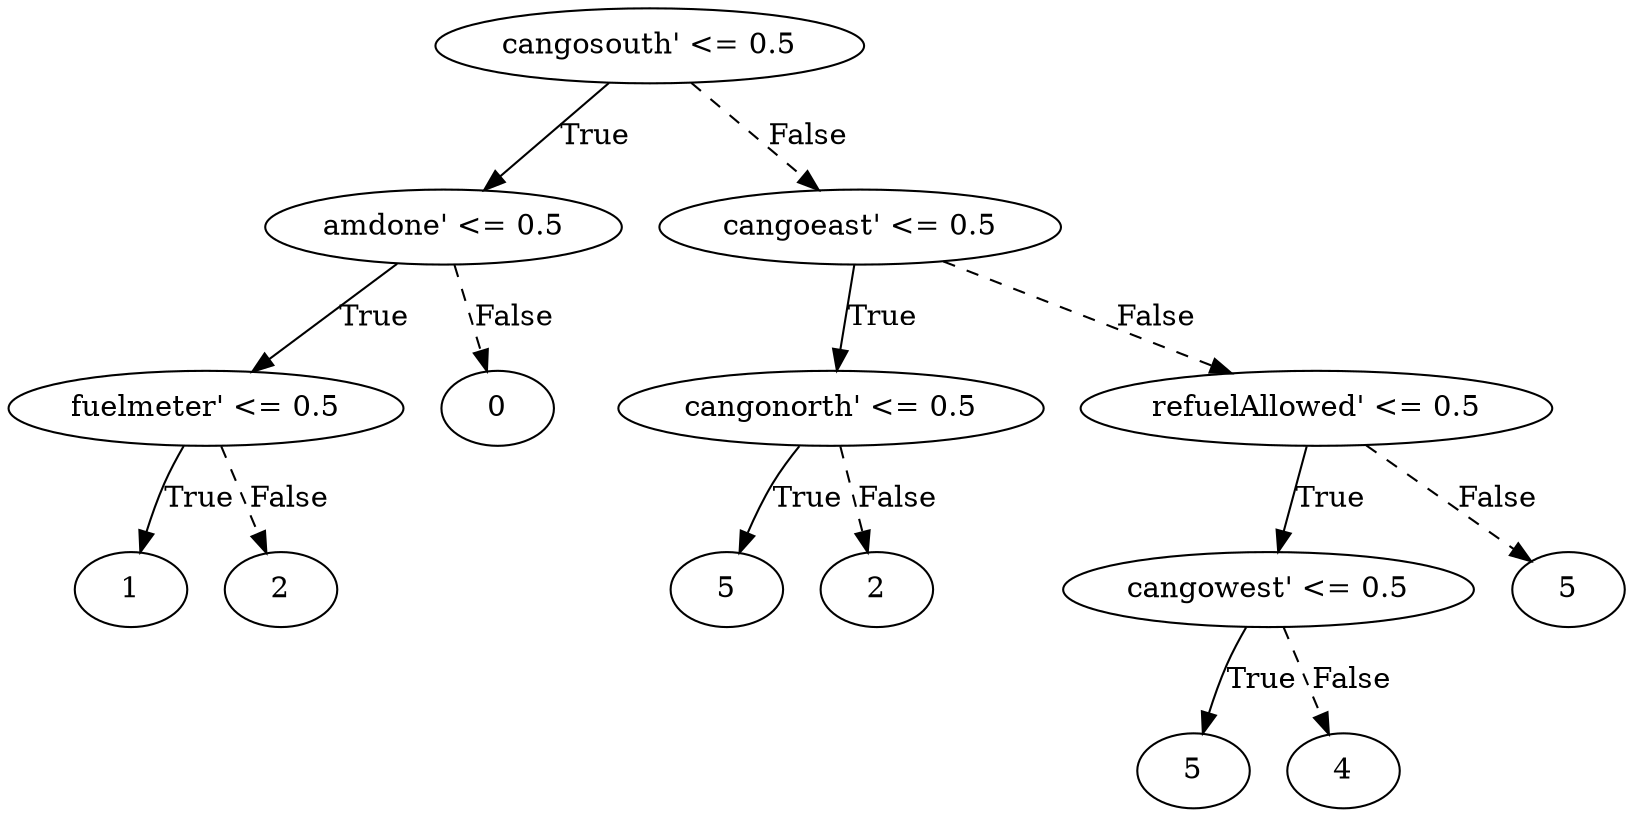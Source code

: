 digraph {
0 [label="cangosouth' <= 0.5"];
1 [label="amdone' <= 0.5"];
2 [label="fuelmeter' <= 0.5"];
3 [label="1"];
2 -> 3 [label="True"];
4 [label="2"];
2 -> 4 [style="dashed", label="False"];
1 -> 2 [label="True"];
5 [label="0"];
1 -> 5 [style="dashed", label="False"];
0 -> 1 [label="True"];
6 [label="cangoeast' <= 0.5"];
7 [label="cangonorth' <= 0.5"];
8 [label="5"];
7 -> 8 [label="True"];
9 [label="2"];
7 -> 9 [style="dashed", label="False"];
6 -> 7 [label="True"];
10 [label="refuelAllowed' <= 0.5"];
11 [label="cangowest' <= 0.5"];
12 [label="5"];
11 -> 12 [label="True"];
13 [label="4"];
11 -> 13 [style="dashed", label="False"];
10 -> 11 [label="True"];
14 [label="5"];
10 -> 14 [style="dashed", label="False"];
6 -> 10 [style="dashed", label="False"];
0 -> 6 [style="dashed", label="False"];

}